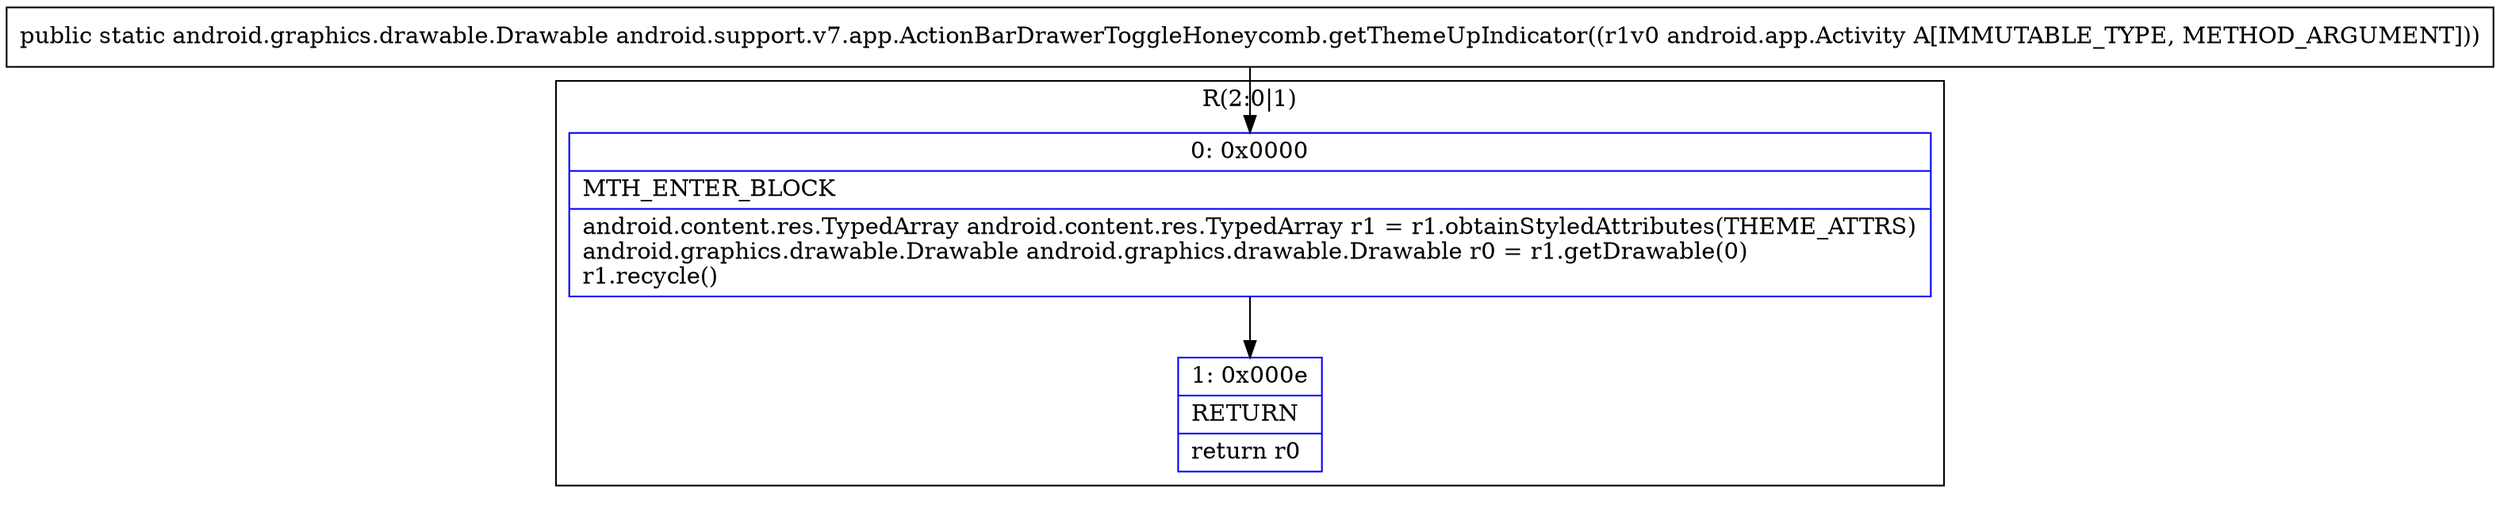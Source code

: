 digraph "CFG forandroid.support.v7.app.ActionBarDrawerToggleHoneycomb.getThemeUpIndicator(Landroid\/app\/Activity;)Landroid\/graphics\/drawable\/Drawable;" {
subgraph cluster_Region_919352187 {
label = "R(2:0|1)";
node [shape=record,color=blue];
Node_0 [shape=record,label="{0\:\ 0x0000|MTH_ENTER_BLOCK\l|android.content.res.TypedArray android.content.res.TypedArray r1 = r1.obtainStyledAttributes(THEME_ATTRS)\landroid.graphics.drawable.Drawable android.graphics.drawable.Drawable r0 = r1.getDrawable(0)\lr1.recycle()\l}"];
Node_1 [shape=record,label="{1\:\ 0x000e|RETURN\l|return r0\l}"];
}
MethodNode[shape=record,label="{public static android.graphics.drawable.Drawable android.support.v7.app.ActionBarDrawerToggleHoneycomb.getThemeUpIndicator((r1v0 android.app.Activity A[IMMUTABLE_TYPE, METHOD_ARGUMENT])) }"];
MethodNode -> Node_0;
Node_0 -> Node_1;
}


